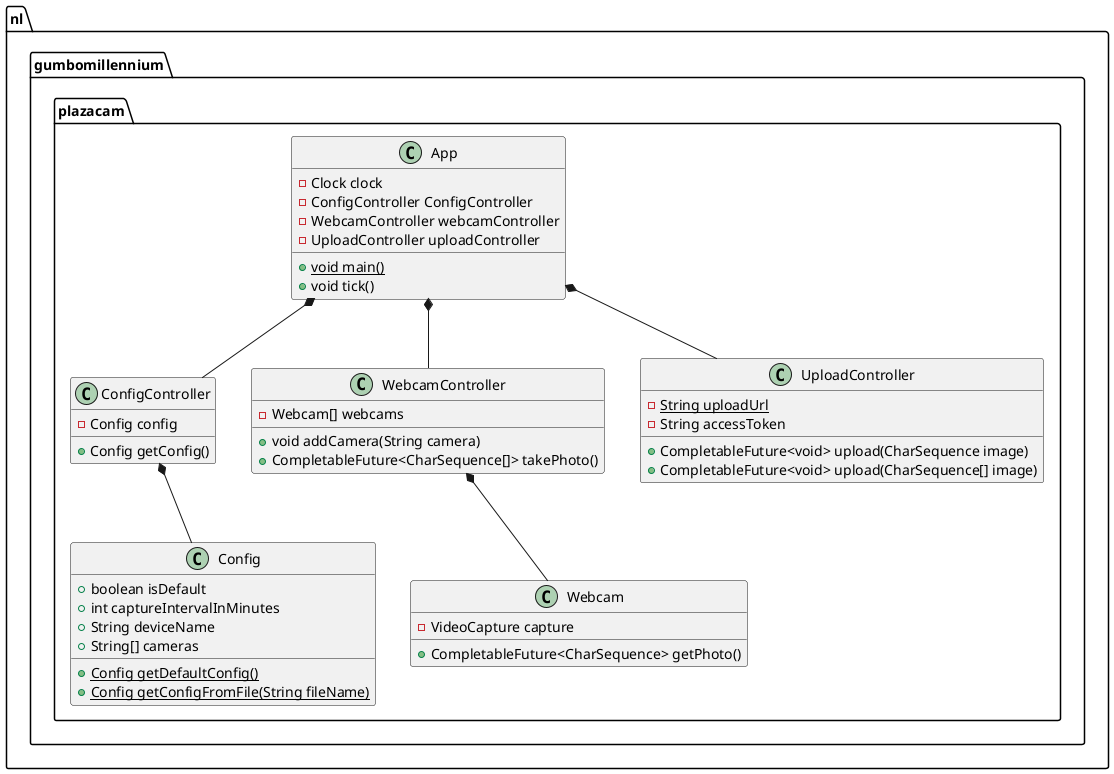 @startuml Class diagram (suggestion)

package nl.gumbomillennium.plazacam {
    class App {
        {static} +void main()
        -Clock clock
        -ConfigController ConfigController
        -WebcamController webcamController
        -UploadController uploadController
        +void tick()
    }

    class ConfigController {
        -Config config
        +Config getConfig()
    }

    class Config {
        +boolean isDefault
        +int captureIntervalInMinutes
        +String deviceName
        +String[] cameras
        {static} +Config getDefaultConfig()
        {static} +Config getConfigFromFile(String fileName)
    }

    class WebcamController {
        -Webcam[] webcams
        +void addCamera(String camera)
        +CompletableFuture<CharSequence[]> takePhoto()
    }

    class Webcam {
        -VideoCapture capture
        +CompletableFuture<CharSequence> getPhoto()
    }

    class UploadController {
        {static} -String uploadUrl
        -String accessToken
        +CompletableFuture<void> upload(CharSequence image)
        +CompletableFuture<void> upload(CharSequence[] image)
    }
}

' Relations
App *-- WebcamController
App *-- ConfigController
App *-- UploadController
WebcamController *-- Webcam
ConfigController *-- Config

@enduml
